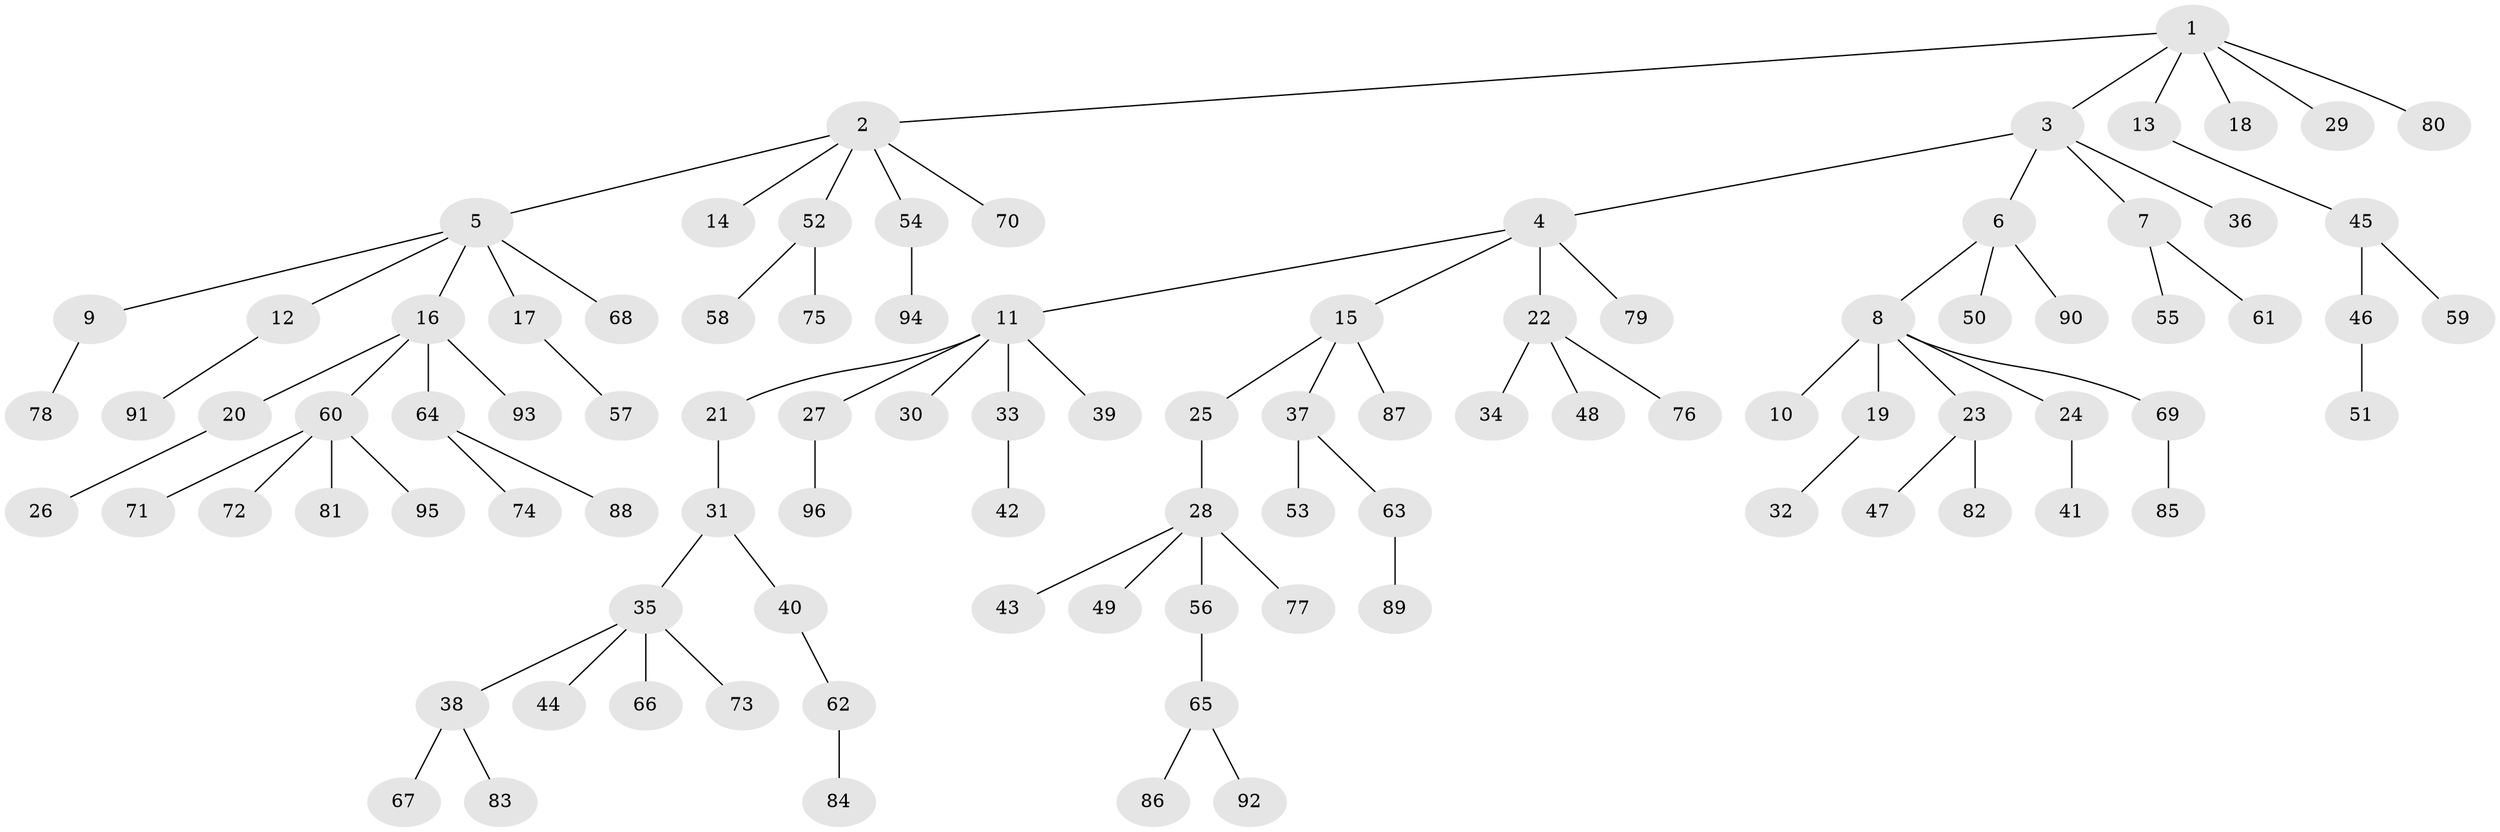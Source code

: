 // coarse degree distribution, {5: 0.058823529411764705, 6: 0.058823529411764705, 4: 0.058823529411764705, 3: 0.058823529411764705, 1: 0.6176470588235294, 2: 0.14705882352941177}
// Generated by graph-tools (version 1.1) at 2025/24/03/03/25 07:24:07]
// undirected, 96 vertices, 95 edges
graph export_dot {
graph [start="1"]
  node [color=gray90,style=filled];
  1;
  2;
  3;
  4;
  5;
  6;
  7;
  8;
  9;
  10;
  11;
  12;
  13;
  14;
  15;
  16;
  17;
  18;
  19;
  20;
  21;
  22;
  23;
  24;
  25;
  26;
  27;
  28;
  29;
  30;
  31;
  32;
  33;
  34;
  35;
  36;
  37;
  38;
  39;
  40;
  41;
  42;
  43;
  44;
  45;
  46;
  47;
  48;
  49;
  50;
  51;
  52;
  53;
  54;
  55;
  56;
  57;
  58;
  59;
  60;
  61;
  62;
  63;
  64;
  65;
  66;
  67;
  68;
  69;
  70;
  71;
  72;
  73;
  74;
  75;
  76;
  77;
  78;
  79;
  80;
  81;
  82;
  83;
  84;
  85;
  86;
  87;
  88;
  89;
  90;
  91;
  92;
  93;
  94;
  95;
  96;
  1 -- 2;
  1 -- 3;
  1 -- 13;
  1 -- 18;
  1 -- 29;
  1 -- 80;
  2 -- 5;
  2 -- 14;
  2 -- 52;
  2 -- 54;
  2 -- 70;
  3 -- 4;
  3 -- 6;
  3 -- 7;
  3 -- 36;
  4 -- 11;
  4 -- 15;
  4 -- 22;
  4 -- 79;
  5 -- 9;
  5 -- 12;
  5 -- 16;
  5 -- 17;
  5 -- 68;
  6 -- 8;
  6 -- 50;
  6 -- 90;
  7 -- 55;
  7 -- 61;
  8 -- 10;
  8 -- 19;
  8 -- 23;
  8 -- 24;
  8 -- 69;
  9 -- 78;
  11 -- 21;
  11 -- 27;
  11 -- 30;
  11 -- 33;
  11 -- 39;
  12 -- 91;
  13 -- 45;
  15 -- 25;
  15 -- 37;
  15 -- 87;
  16 -- 20;
  16 -- 60;
  16 -- 64;
  16 -- 93;
  17 -- 57;
  19 -- 32;
  20 -- 26;
  21 -- 31;
  22 -- 34;
  22 -- 48;
  22 -- 76;
  23 -- 47;
  23 -- 82;
  24 -- 41;
  25 -- 28;
  27 -- 96;
  28 -- 43;
  28 -- 49;
  28 -- 56;
  28 -- 77;
  31 -- 35;
  31 -- 40;
  33 -- 42;
  35 -- 38;
  35 -- 44;
  35 -- 66;
  35 -- 73;
  37 -- 53;
  37 -- 63;
  38 -- 67;
  38 -- 83;
  40 -- 62;
  45 -- 46;
  45 -- 59;
  46 -- 51;
  52 -- 58;
  52 -- 75;
  54 -- 94;
  56 -- 65;
  60 -- 71;
  60 -- 72;
  60 -- 81;
  60 -- 95;
  62 -- 84;
  63 -- 89;
  64 -- 74;
  64 -- 88;
  65 -- 86;
  65 -- 92;
  69 -- 85;
}
